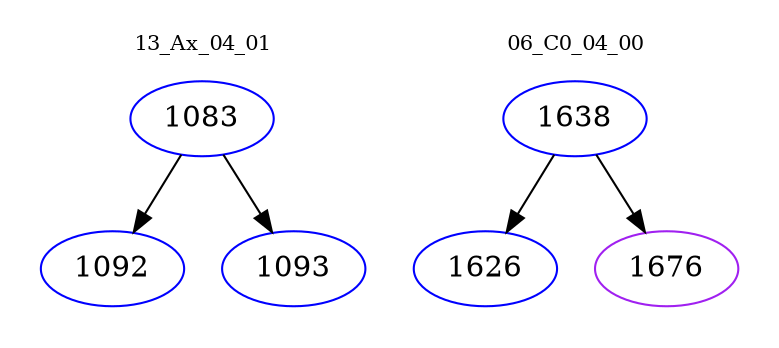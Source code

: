 digraph{
subgraph cluster_0 {
color = white
label = "13_Ax_04_01";
fontsize=10;
T0_1083 [label="1083", color="blue"]
T0_1083 -> T0_1092 [color="black"]
T0_1092 [label="1092", color="blue"]
T0_1083 -> T0_1093 [color="black"]
T0_1093 [label="1093", color="blue"]
}
subgraph cluster_1 {
color = white
label = "06_C0_04_00";
fontsize=10;
T1_1638 [label="1638", color="blue"]
T1_1638 -> T1_1626 [color="black"]
T1_1626 [label="1626", color="blue"]
T1_1638 -> T1_1676 [color="black"]
T1_1676 [label="1676", color="purple"]
}
}
